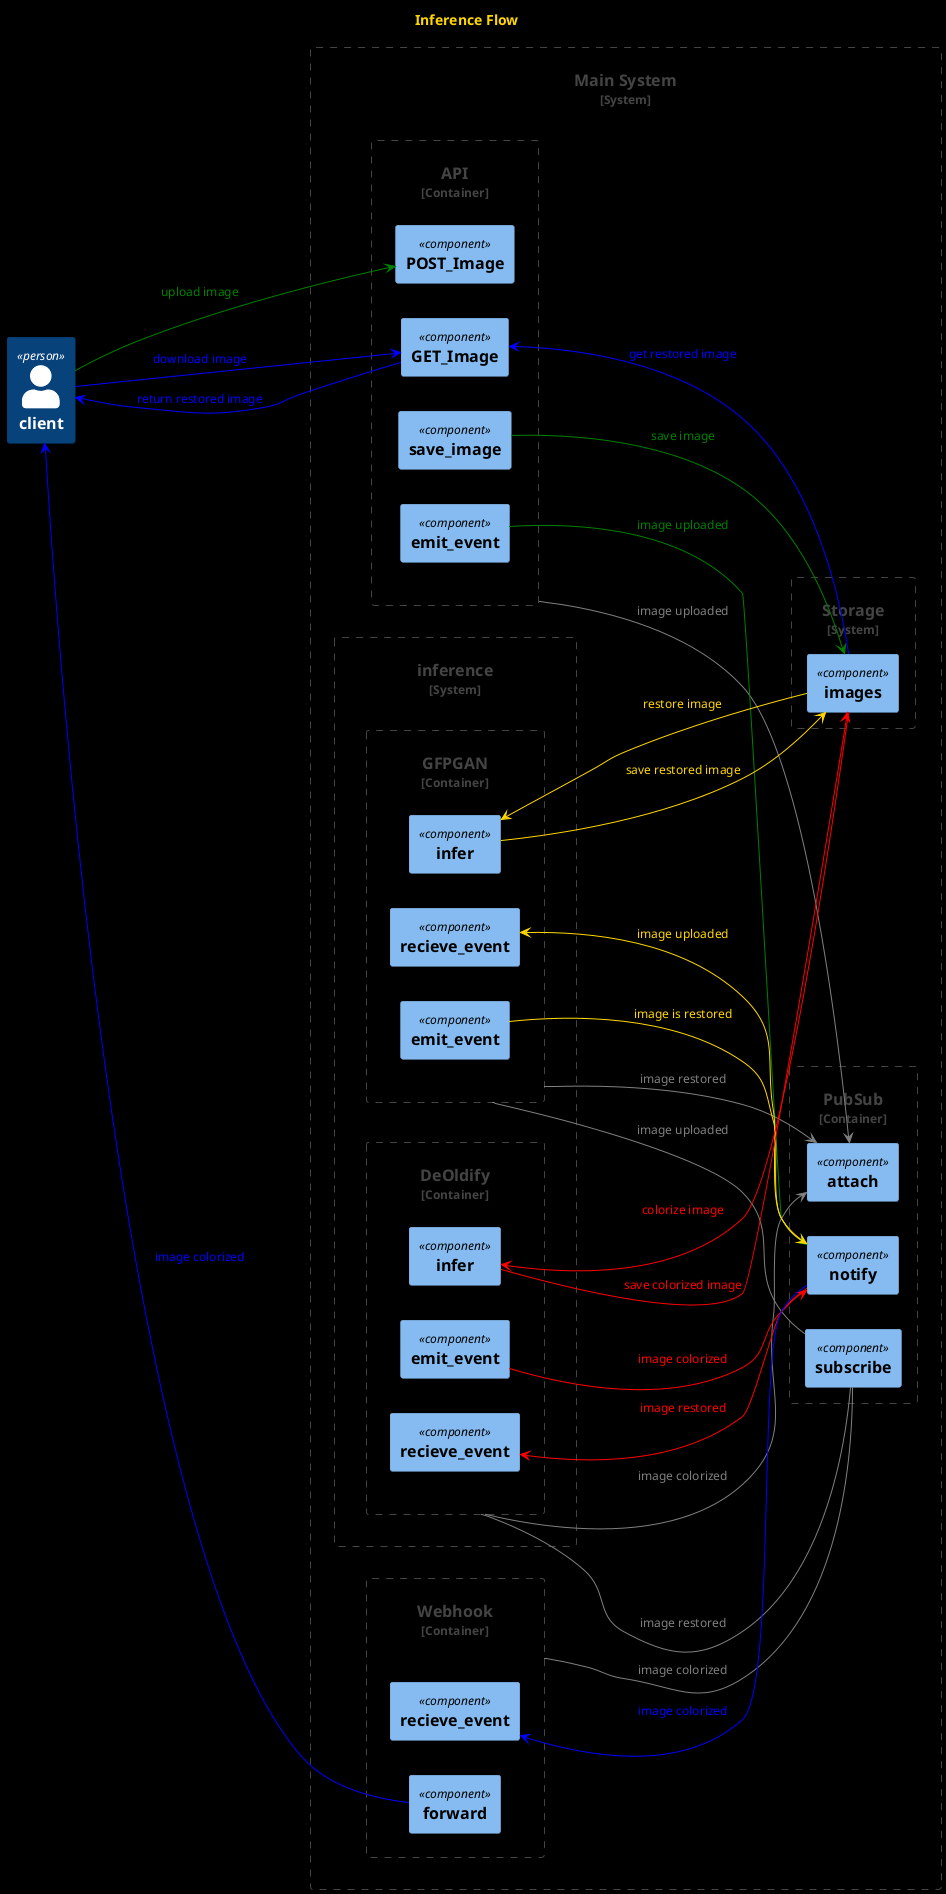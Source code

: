 @startuml inference-flow

title Inference Flow

set separator none

!include <C4/C4>
!include <C4/C4_Context>
!include <C4/C4_Component>

left to right direction

skinparam BackgroundColor black
skinparam DefaultFontColor gold

Person(client, "client")

System_Boundary(mainSystem, "Main System") {

  Container_Boundary(api, "API") {
    Component(api.postImg, "POST_Image")
    Component(api.getImg, "GET_Image")
    Component(api.saveImg, "save_image")
    Component(api.emit, "emit_event")
  }

  Container_Boundary(pubsub, "PubSub") {
    Component(pubsub.subscribe, "subscribe")
    Component(pubsub.attach, "attach")
    Component(pubsub.notify, "notify")
  }

  Container_Boundary(webhook, "Webhook") {
    Component(webhook.recieve, "recieve_event")
    Component(webhook.forward, "forward")
  }

  System_Boundary(storage, "Storage") {
    Component(storage.images, "images")
  }

  System_Boundary(inference, "inference") {
    Container_Boundary(gfpgan, "GFPGAN") {
      Component(gfpgan.recieve, "recieve_event")
      Component(gfpgan.infer, "infer")
      Component(gfpgan.emit, "emit_event")
    }

    Container_Boundary(DeOldify, "DeOldify") {
      Component(DeOldify.recieve, "recieve_event")
      Component(DeOldify.infer, "infer")
      Component(DeOldify.emit, "emit_event")
    }
  }

  skinparam ArrowFontColor gray
  skinparam ArrowColor gray
  
  'attach events
  api -> pubsub.attach: "image uploaded"
  gfpgan -> pubsub.attach: "image restored"
  DeOldify -> pubsub.attach: "image colorized"

  'subscribe to events
  gfpgan --- pubsub.subscribe: "image uploaded"
  DeOldify --- pubsub.subscribe: "image restored"
  webhook --- pubsub.subscribe: "image colorized" 
  
  skinparam ArrowFontColor green
  skinparam ArrowColor green
  
  'upload image
  client ---> api.postImg: "upload image"
  api.saveImg ---> storage.images: "save image"
  api.emit ---> pubsub.notify: "image uploaded"
  
  skinparam ArrowFontColor gold
  skinparam ArrowColor gold
  
  'restore image
  pubsub.notify ---> gfpgan.recieve: "image uploaded"
  gfpgan.infer <--- storage.images: "restore image"
  gfpgan.infer ---> storage.images: "save restored image"
  gfpgan.emit ---> pubsub.notify: "image is restored"
  
  skinparam ArrowFontColor red
  skinparam ArrowColor red
  
  'colorize image
  pubsub.notify ---> DeOldify.recieve: "image restored"
  DeOldify.infer <--- storage.images: "colorize image"
  DeOldify.infer ---> storage.images: "save colorized image"
  DeOldify.emit ---> pubsub.notify: "image colorized"
  
  skinparam ArrowFontColor blue
  skinparam ArrowColor blue
  
  'return restored image to client
  pubsub.notify ---> webhook.recieve: "image colorized"
  webhook.forward ---> client: "image colorized"
  client ---> api.getImg: "download image"
  api.getImg <--- storage.images: "get restored image"
  api.getImg ---> client: "return restored image"
}

@enduml
